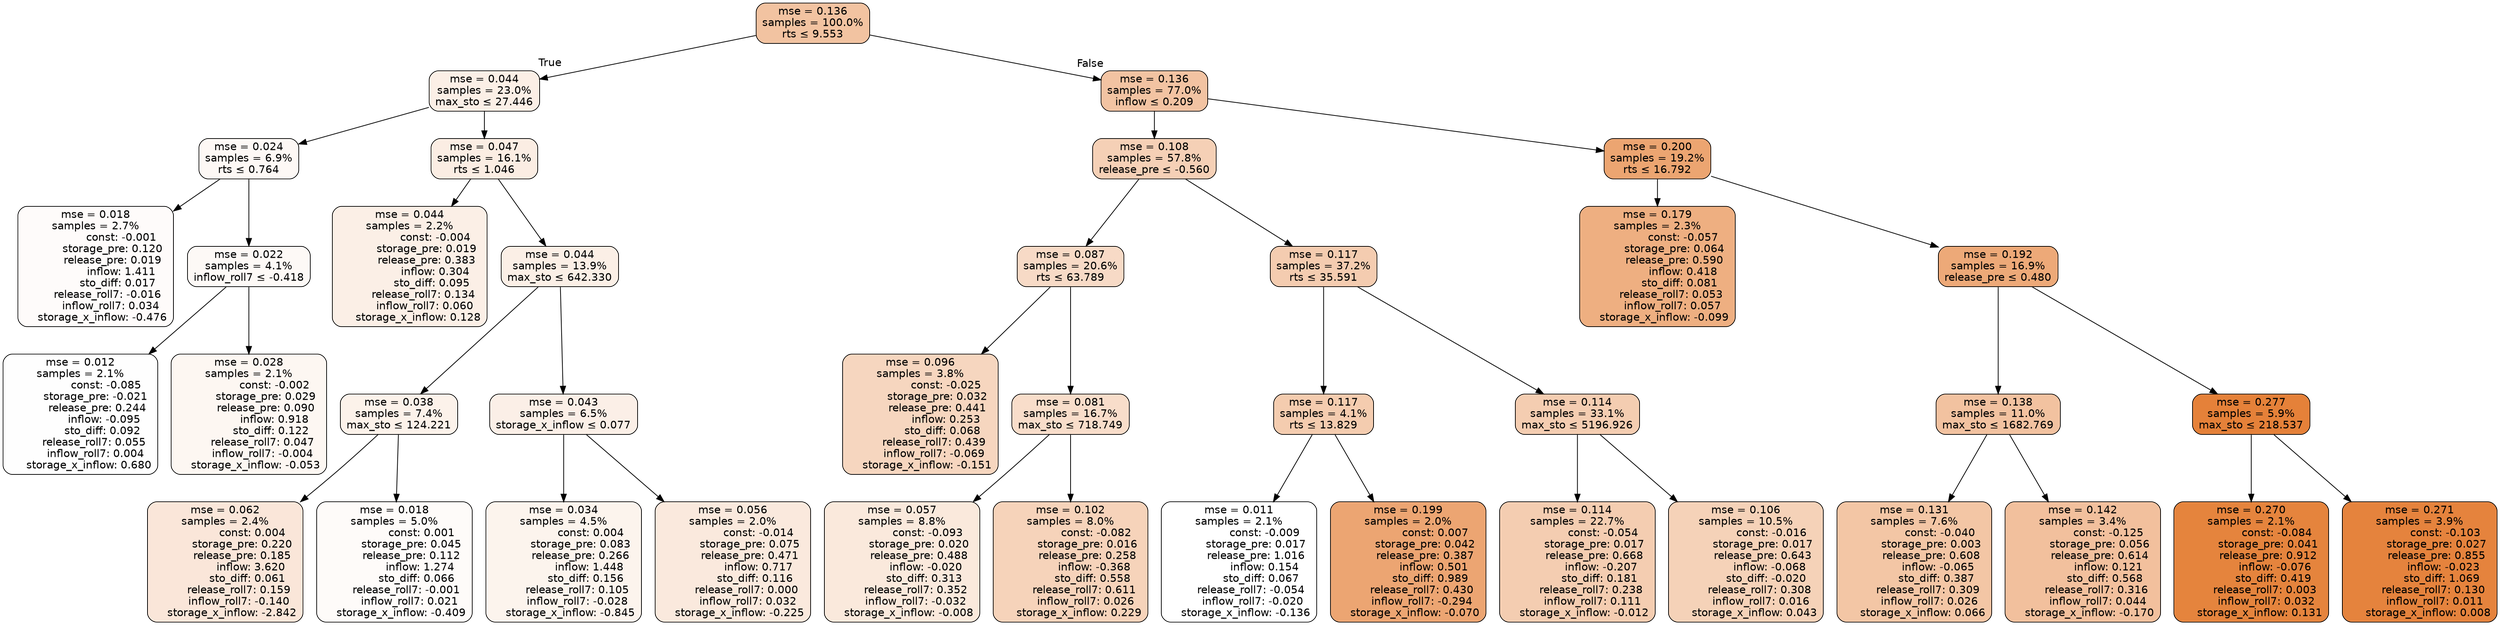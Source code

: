 digraph tree {
bgcolor="transparent"
node [shape=rectangle, style="filled, rounded", color="black", fontname=helvetica] ;
edge [fontname=helvetica] ;
	"0" [label="mse = 0.136
samples = 100.0%
rts &le; 9.553", fillcolor="#f2c3a1"]
	"1" [label="mse = 0.044
samples = 23.0%
max_sto &le; 27.446", fillcolor="#fbefe6"]
	"2" [label="mse = 0.024
samples = 6.9%
rts &le; 0.764", fillcolor="#fdf8f5"]
	"3" [label="mse = 0.018
samples = 2.7%
               const: -0.001
          storage_pre: 0.120
          release_pre: 0.019
               inflow: 1.411
             sto_diff: 0.017
       release_roll7: -0.016
         inflow_roll7: 0.034
    storage_x_inflow: -0.476", fillcolor="#fefbfa"]
	"4" [label="mse = 0.022
samples = 4.1%
inflow_roll7 &le; -0.418", fillcolor="#fdf9f6"]
	"5" [label="mse = 0.012
samples = 2.1%
               const: -0.085
         storage_pre: -0.021
          release_pre: 0.244
              inflow: -0.095
             sto_diff: 0.092
        release_roll7: 0.055
         inflow_roll7: 0.004
     storage_x_inflow: 0.680", fillcolor="#fefefe"]
	"6" [label="mse = 0.028
samples = 2.1%
               const: -0.002
          storage_pre: 0.029
          release_pre: 0.090
               inflow: 0.918
             sto_diff: 0.122
        release_roll7: 0.047
        inflow_roll7: -0.004
    storage_x_inflow: -0.053", fillcolor="#fdf7f2"]
	"7" [label="mse = 0.047
samples = 16.1%
rts &le; 1.046", fillcolor="#fbede3"]
	"8" [label="mse = 0.044
samples = 2.2%
               const: -0.004
          storage_pre: 0.019
          release_pre: 0.383
               inflow: 0.304
             sto_diff: 0.095
        release_roll7: 0.134
         inflow_roll7: 0.060
     storage_x_inflow: 0.128", fillcolor="#fbefe6"]
	"9" [label="mse = 0.044
samples = 13.9%
max_sto &le; 642.330", fillcolor="#fbefe6"]
	"10" [label="mse = 0.038
samples = 7.4%
max_sto &le; 124.221", fillcolor="#fcf2ea"]
	"11" [label="mse = 0.062
samples = 2.4%
                const: 0.004
          storage_pre: 0.220
          release_pre: 0.185
               inflow: 3.620
             sto_diff: 0.061
        release_roll7: 0.159
        inflow_roll7: -0.140
    storage_x_inflow: -2.842", fillcolor="#fae6d9"]
	"12" [label="mse = 0.018
samples = 5.0%
                const: 0.001
          storage_pre: 0.045
          release_pre: 0.112
               inflow: 1.274
             sto_diff: 0.066
       release_roll7: -0.001
         inflow_roll7: 0.021
    storage_x_inflow: -0.409", fillcolor="#fefbf9"]
	"13" [label="mse = 0.043
samples = 6.5%
storage_x_inflow &le; 0.077", fillcolor="#fbefe7"]
	"14" [label="mse = 0.034
samples = 4.5%
                const: 0.004
          storage_pre: 0.083
          release_pre: 0.266
               inflow: 1.448
             sto_diff: 0.156
        release_roll7: 0.105
        inflow_roll7: -0.028
    storage_x_inflow: -0.845", fillcolor="#fcf4ed"]
	"15" [label="mse = 0.056
samples = 2.0%
               const: -0.014
          storage_pre: 0.075
          release_pre: 0.471
               inflow: 0.717
             sto_diff: 0.116
        release_roll7: 0.000
         inflow_roll7: 0.032
    storage_x_inflow: -0.225", fillcolor="#fae9dd"]
	"16" [label="mse = 0.136
samples = 77.0%
inflow &le; 0.209", fillcolor="#f2c3a2"]
	"17" [label="mse = 0.108
samples = 57.8%
release_pre &le; -0.560", fillcolor="#f5d0b6"]
	"18" [label="mse = 0.087
samples = 20.6%
rts &le; 63.789", fillcolor="#f7dac6"]
	"19" [label="mse = 0.096
samples = 3.8%
               const: -0.025
          storage_pre: 0.032
          release_pre: 0.441
               inflow: 0.253
             sto_diff: 0.068
        release_roll7: 0.439
        inflow_roll7: -0.069
    storage_x_inflow: -0.151", fillcolor="#f6d6bf"]
	"20" [label="mse = 0.081
samples = 16.7%
max_sto &le; 718.749", fillcolor="#f8ddca"]
	"21" [label="mse = 0.057
samples = 8.8%
               const: -0.093
          storage_pre: 0.020
          release_pre: 0.488
              inflow: -0.020
             sto_diff: 0.313
        release_roll7: 0.352
        inflow_roll7: -0.032
    storage_x_inflow: -0.008", fillcolor="#fae9dc"]
	"22" [label="mse = 0.102
samples = 8.0%
               const: -0.082
          storage_pre: 0.016
          release_pre: 0.258
              inflow: -0.368
             sto_diff: 0.558
        release_roll7: 0.611
         inflow_roll7: 0.026
     storage_x_inflow: 0.229", fillcolor="#f6d3ba"]
	"23" [label="mse = 0.117
samples = 37.2%
rts &le; 35.591", fillcolor="#f4ccb0"]
	"24" [label="mse = 0.117
samples = 4.1%
rts &le; 13.829", fillcolor="#f4ccaf"]
	"25" [label="mse = 0.011
samples = 2.1%
               const: -0.009
          storage_pre: 0.017
          release_pre: 1.016
               inflow: 0.154
             sto_diff: 0.067
       release_roll7: -0.054
        inflow_roll7: -0.020
    storage_x_inflow: -0.136", fillcolor="#ffffff"]
	"26" [label="mse = 0.199
samples = 2.0%
                const: 0.007
          storage_pre: 0.042
          release_pre: 0.387
               inflow: 0.501
             sto_diff: 0.989
        release_roll7: 0.430
        inflow_roll7: -0.294
    storage_x_inflow: -0.070", fillcolor="#eca572"]
	"27" [label="mse = 0.114
samples = 33.1%
max_sto &le; 5196.926", fillcolor="#f4cdb1"]
	"28" [label="mse = 0.114
samples = 22.7%
               const: -0.054
          storage_pre: 0.017
          release_pre: 0.668
              inflow: -0.207
             sto_diff: 0.181
        release_roll7: 0.238
         inflow_roll7: 0.111
    storage_x_inflow: -0.012", fillcolor="#f4cdb1"]
	"29" [label="mse = 0.106
samples = 10.5%
               const: -0.016
          storage_pre: 0.017
          release_pre: 0.643
              inflow: -0.068
            sto_diff: -0.020
        release_roll7: 0.308
         inflow_roll7: 0.016
     storage_x_inflow: 0.043", fillcolor="#f5d2b8"]
	"30" [label="mse = 0.200
samples = 19.2%
rts &le; 16.792", fillcolor="#eca571"]
	"31" [label="mse = 0.179
samples = 2.3%
               const: -0.057
          storage_pre: 0.064
          release_pre: 0.590
               inflow: 0.418
             sto_diff: 0.081
        release_roll7: 0.053
         inflow_roll7: 0.057
    storage_x_inflow: -0.099", fillcolor="#eeaf81"]
	"32" [label="mse = 0.192
samples = 16.9%
release_pre &le; 0.480", fillcolor="#eda978"]
	"33" [label="mse = 0.138
samples = 11.0%
max_sto &le; 1682.769", fillcolor="#f2c2a0"]
	"34" [label="mse = 0.131
samples = 7.6%
               const: -0.040
          storage_pre: 0.003
          release_pre: 0.608
              inflow: -0.065
             sto_diff: 0.387
        release_roll7: 0.309
         inflow_roll7: 0.026
     storage_x_inflow: 0.066", fillcolor="#f3c6a5"]
	"35" [label="mse = 0.142
samples = 3.4%
               const: -0.125
          storage_pre: 0.056
          release_pre: 0.614
               inflow: 0.121
             sto_diff: 0.568
        release_roll7: 0.316
         inflow_roll7: 0.044
    storage_x_inflow: -0.170", fillcolor="#f2c09d"]
	"36" [label="mse = 0.277
samples = 5.9%
max_sto &le; 218.537", fillcolor="#e58139"]
	"37" [label="mse = 0.270
samples = 2.1%
               const: -0.084
          storage_pre: 0.041
          release_pre: 0.912
              inflow: -0.076
             sto_diff: 0.419
        release_roll7: 0.003
         inflow_roll7: 0.032
     storage_x_inflow: 0.131", fillcolor="#e5843d"]
	"38" [label="mse = 0.271
samples = 3.9%
               const: -0.103
          storage_pre: 0.027
          release_pre: 0.855
              inflow: -0.023
             sto_diff: 1.069
        release_roll7: 0.130
         inflow_roll7: 0.011
     storage_x_inflow: 0.008", fillcolor="#e5833d"]

	"0" -> "1" [labeldistance=2.5, labelangle=45, headlabel="True"]
	"1" -> "2"
	"2" -> "3"
	"2" -> "4"
	"4" -> "5"
	"4" -> "6"
	"1" -> "7"
	"7" -> "8"
	"7" -> "9"
	"9" -> "10"
	"10" -> "11"
	"10" -> "12"
	"9" -> "13"
	"13" -> "14"
	"13" -> "15"
	"0" -> "16" [labeldistance=2.5, labelangle=-45, headlabel="False"]
	"16" -> "17"
	"17" -> "18"
	"18" -> "19"
	"18" -> "20"
	"20" -> "21"
	"20" -> "22"
	"17" -> "23"
	"23" -> "24"
	"24" -> "25"
	"24" -> "26"
	"23" -> "27"
	"27" -> "28"
	"27" -> "29"
	"16" -> "30"
	"30" -> "31"
	"30" -> "32"
	"32" -> "33"
	"33" -> "34"
	"33" -> "35"
	"32" -> "36"
	"36" -> "37"
	"36" -> "38"
}